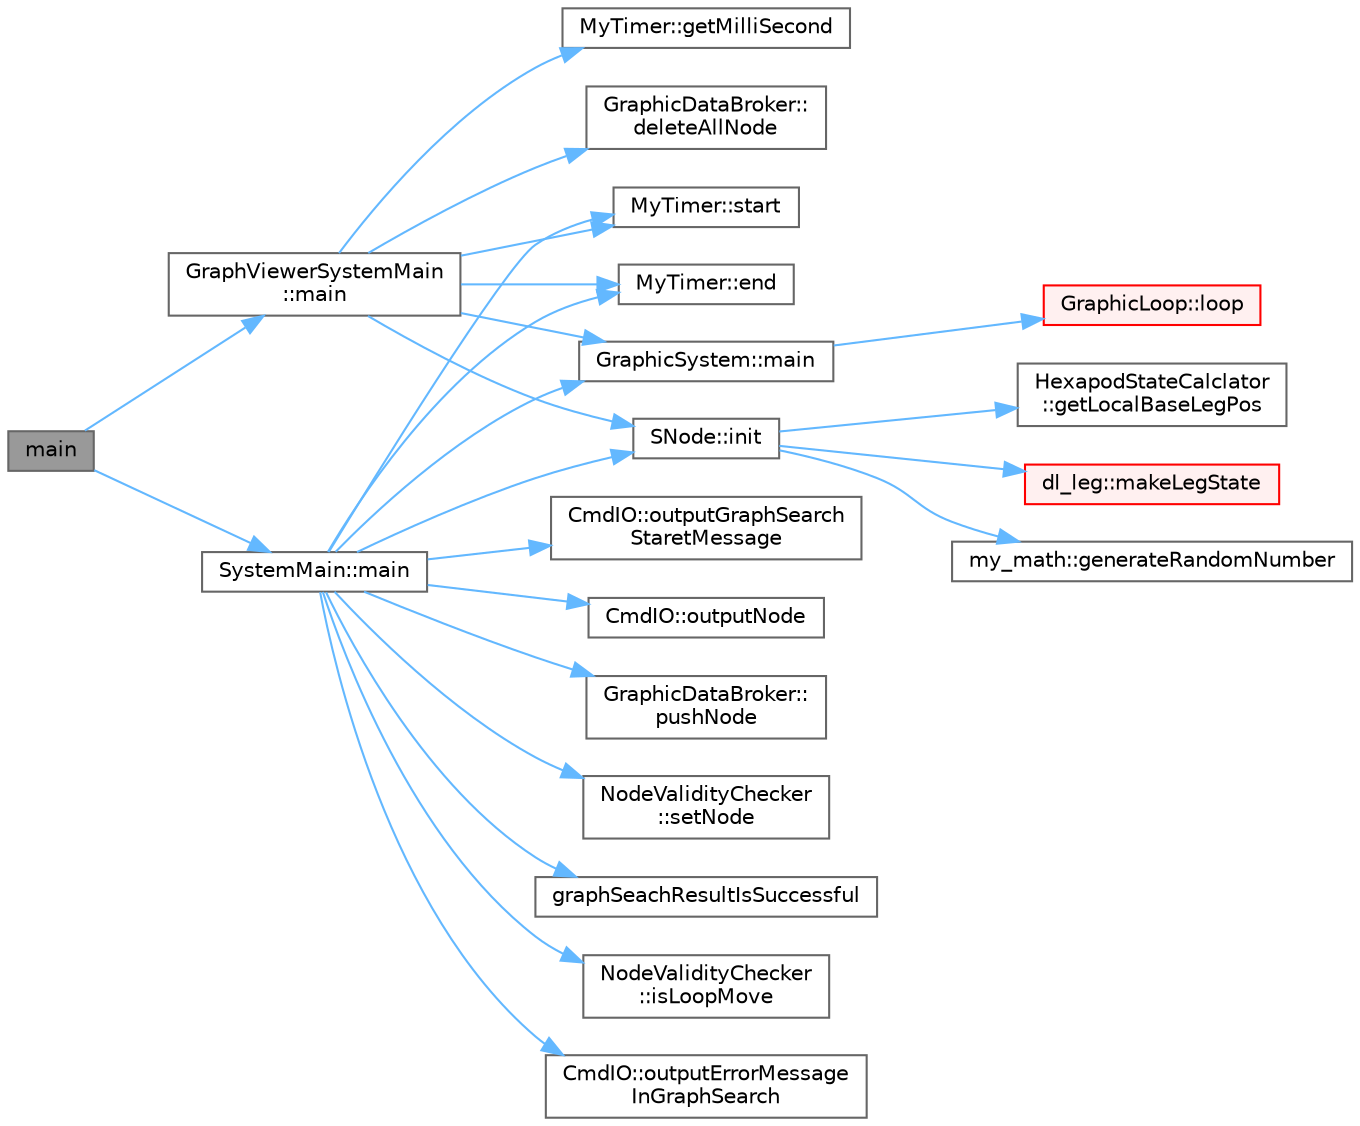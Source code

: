 digraph "main"
{
 // LATEX_PDF_SIZE
  bgcolor="transparent";
  edge [fontname=Helvetica,fontsize=10,labelfontname=Helvetica,labelfontsize=10];
  node [fontname=Helvetica,fontsize=10,shape=box,height=0.2,width=0.4];
  rankdir="LR";
  Node1 [id="Node000001",label="main",height=0.2,width=0.4,color="gray40", fillcolor="grey60", style="filled", fontcolor="black",tooltip=" "];
  Node1 -> Node2 [id="edge1_Node000001_Node000002",color="steelblue1",style="solid",tooltip=" "];
  Node2 [id="Node000002",label="GraphViewerSystemMain\l::main",height=0.2,width=0.4,color="grey40", fillcolor="white", style="filled",URL="$class_graph_viewer_system_main.html#a1373b5e56c53515c3aea05d443729f61",tooltip=" "];
  Node2 -> Node3 [id="edge2_Node000002_Node000003",color="steelblue1",style="solid",tooltip=" "];
  Node3 [id="Node000003",label="GraphicDataBroker::\ldeleteAllNode",height=0.2,width=0.4,color="grey40", fillcolor="white", style="filled",URL="$class_graphic_data_broker.html#a5f2403327f0715daebbf8244e476064b",tooltip="ノードの集合を全て削除する．"];
  Node2 -> Node4 [id="edge3_Node000002_Node000004",color="steelblue1",style="solid",tooltip=" "];
  Node4 [id="Node000004",label="MyTimer::end",height=0.2,width=0.4,color="grey40", fillcolor="white", style="filled",URL="$class_my_timer.html#a5a611fcb07f946af784071169ac9954f",tooltip="計測終了にこの関数を呼ぶ．"];
  Node2 -> Node5 [id="edge4_Node000002_Node000005",color="steelblue1",style="solid",tooltip=" "];
  Node5 [id="Node000005",label="MyTimer::getMilliSecond",height=0.2,width=0.4,color="grey40", fillcolor="white", style="filled",URL="$class_my_timer.html#ad442a20993cc243e046eaba64519c2c4",tooltip="計測結果をミリ秒で取得．start()とend()を呼び出してからこの関数を呼ぶ．"];
  Node2 -> Node6 [id="edge5_Node000002_Node000006",color="steelblue1",style="solid",tooltip=" "];
  Node6 [id="Node000006",label="SNode::init",height=0.2,width=0.4,color="grey40", fillcolor="white", style="filled",URL="$struct_s_node.html#a12bd25c27bf8460a22087af5ae44838a",tooltip="初期化関数"];
  Node6 -> Node7 [id="edge6_Node000006_Node000007",color="steelblue1",style="solid",tooltip=" "];
  Node7 [id="Node000007",label="my_math::generateRandomNumber",height=0.2,width=0.4,color="grey40", fillcolor="white", style="filled",URL="$namespacemy__math.html#aef65fde3633072229bdb6c840f133243",tooltip="指定した範囲内の乱数を生成する．"];
  Node6 -> Node8 [id="edge7_Node000006_Node000008",color="steelblue1",style="solid",tooltip=" "];
  Node8 [id="Node000008",label="HexapodStateCalclator\l::getLocalBaseLegPos",height=0.2,width=0.4,color="grey40", fillcolor="white", style="filled",URL="$class_hexapod_state_calclator.html#a4b43a1f03690efd91478b2ec290a2e00",tooltip=" "];
  Node6 -> Node9 [id="edge8_Node000006_Node000009",color="steelblue1",style="solid",tooltip=" "];
  Node9 [id="Node000009",label="dl_leg::makeLegState",height=0.2,width=0.4,color="red", fillcolor="#FFF0F0", style="filled",URL="$namespacedl__leg.html#ae6cda3d2627d7b423793a243f8cb77e9",tooltip="脚状態を作成して返す関数．脚状態は重心パターン，脚の接地・遊脚，離散化した脚位置のデータが含まれる．"];
  Node2 -> Node11 [id="edge9_Node000002_Node000011",color="steelblue1",style="solid",tooltip=" "];
  Node11 [id="Node000011",label="GraphicSystem::main",height=0.2,width=0.4,color="grey40", fillcolor="white", style="filled",URL="$class_graphic_system.html#a1d38633900a8cbcacaf9c3afbe728976",tooltip="ウィンドウの表示を行ってくれる関数です．boost::threadにこの関数を渡して並列処理を行います． initに失敗している，またはinitを呼ぶ前に実行した時は即座に終了します．  またメンバ関数..."];
  Node11 -> Node12 [id="edge10_Node000011_Node000012",color="steelblue1",style="solid",tooltip=" "];
  Node12 [id="Node000012",label="GraphicLoop::loop",height=0.2,width=0.4,color="red", fillcolor="#FFF0F0", style="filled",URL="$class_graphic_loop.html#abc4bf428739328c7dd4484d88472b40c",tooltip="GraphicSystemクラスのwhileループの中で毎フレーム呼ばれる処理"];
  Node2 -> Node18 [id="edge11_Node000002_Node000018",color="steelblue1",style="solid",tooltip=" "];
  Node18 [id="Node000018",label="MyTimer::start",height=0.2,width=0.4,color="grey40", fillcolor="white", style="filled",URL="$class_my_timer.html#a34d3d8fa5340709ffa65c6da8f641b80",tooltip="計測開始にこの関数を呼ぶ．リセット処理などを呼ぶ必要なしで，再度計測できる．"];
  Node1 -> Node19 [id="edge12_Node000001_Node000019",color="steelblue1",style="solid",tooltip=" "];
  Node19 [id="Node000019",label="SystemMain::main",height=0.2,width=0.4,color="grey40", fillcolor="white", style="filled",URL="$class_system_main.html#afd6aec5b53eb29cd818a8cdc014302c2",tooltip="いままでint mainで行われた処理をまとめたもの．目標地点へ着くか，歩容計画に失敗した場合に，シミュレーションを終える．規定の回数シミュレーションしたら終了する．"];
  Node19 -> Node4 [id="edge13_Node000019_Node000004",color="steelblue1",style="solid",tooltip=" "];
  Node19 -> Node20 [id="edge14_Node000019_Node000020",color="steelblue1",style="solid",tooltip=" "];
  Node20 [id="Node000020",label="graphSeachResultIsSuccessful",height=0.2,width=0.4,color="grey40", fillcolor="white", style="filled",URL="$_graph_search_result_8h.html#a960339c478dbc58e819896fd4ab47cd3",tooltip="グラフ探索が成功したかどうかを返す関数"];
  Node19 -> Node6 [id="edge15_Node000019_Node000006",color="steelblue1",style="solid",tooltip=" "];
  Node19 -> Node21 [id="edge16_Node000019_Node000021",color="steelblue1",style="solid",tooltip=" "];
  Node21 [id="Node000021",label="NodeValidityChecker\l::isLoopMove",height=0.2,width=0.4,color="grey40", fillcolor="white", style="filled",URL="$class_node_validity_checker.html#aaae516036316439b7617d347531667e0",tooltip=" "];
  Node19 -> Node11 [id="edge17_Node000019_Node000011",color="steelblue1",style="solid",tooltip=" "];
  Node19 -> Node22 [id="edge18_Node000019_Node000022",color="steelblue1",style="solid",tooltip=" "];
  Node22 [id="Node000022",label="CmdIO::outputErrorMessage\lInGraphSearch",height=0.2,width=0.4,color="grey40", fillcolor="white", style="filled",URL="$class_cmd_i_o.html#a6ff385bcf6922e5bdfd174a00f5460e3",tooltip=" "];
  Node19 -> Node23 [id="edge19_Node000019_Node000023",color="steelblue1",style="solid",tooltip=" "];
  Node23 [id="Node000023",label="CmdIO::outputGraphSearch\lStaretMessage",height=0.2,width=0.4,color="grey40", fillcolor="white", style="filled",URL="$class_cmd_i_o.html#acfffaa6aeba8bb68eb929ba35dc546a3",tooltip=" "];
  Node19 -> Node24 [id="edge20_Node000019_Node000024",color="steelblue1",style="solid",tooltip=" "];
  Node24 [id="Node000024",label="CmdIO::outputNode",height=0.2,width=0.4,color="grey40", fillcolor="white", style="filled",URL="$class_cmd_i_o.html#a80ca688723b5c669e77965787918b0ca",tooltip=" "];
  Node19 -> Node25 [id="edge21_Node000019_Node000025",color="steelblue1",style="solid",tooltip=" "];
  Node25 [id="Node000025",label="GraphicDataBroker::\lpushNode",height=0.2,width=0.4,color="grey40", fillcolor="white", style="filled",URL="$class_graphic_data_broker.html#a9fb5a63bae18ac0c78c4a291c5ffe61f",tooltip="ロボットの新しい状態を示すノードを仲介人に渡す．ノードは動的配列で管理されており，新しいのを後ろに追加(push)する．"];
  Node19 -> Node26 [id="edge22_Node000019_Node000026",color="steelblue1",style="solid",tooltip=" "];
  Node26 [id="Node000026",label="NodeValidityChecker\l::setNode",height=0.2,width=0.4,color="grey40", fillcolor="white", style="filled",URL="$class_node_validity_checker.html#aa4d3908c8880c61ab953d65f71ab97bf",tooltip=" "];
  Node19 -> Node18 [id="edge23_Node000019_Node000018",color="steelblue1",style="solid",tooltip=" "];
}
